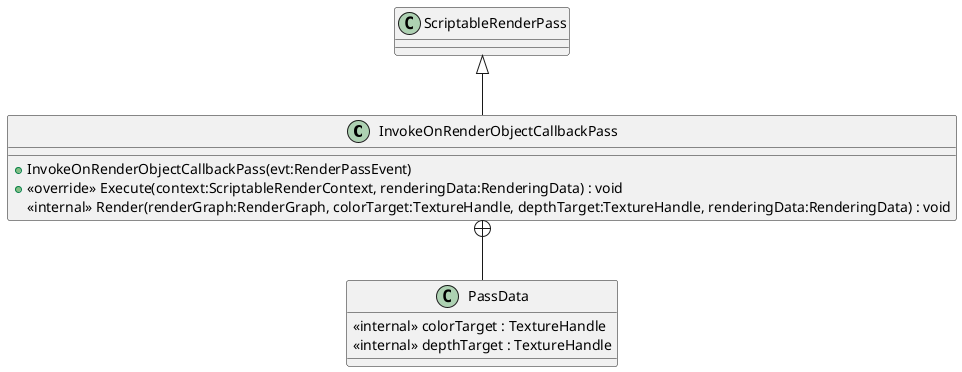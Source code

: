 @startuml
class InvokeOnRenderObjectCallbackPass {
    + InvokeOnRenderObjectCallbackPass(evt:RenderPassEvent)
    + <<override>> Execute(context:ScriptableRenderContext, renderingData:RenderingData) : void
    <<internal>> Render(renderGraph:RenderGraph, colorTarget:TextureHandle, depthTarget:TextureHandle, renderingData:RenderingData) : void
}
class PassData {
    <<internal>> colorTarget : TextureHandle
    <<internal>> depthTarget : TextureHandle
}
ScriptableRenderPass <|-- InvokeOnRenderObjectCallbackPass
InvokeOnRenderObjectCallbackPass +-- PassData
@enduml
